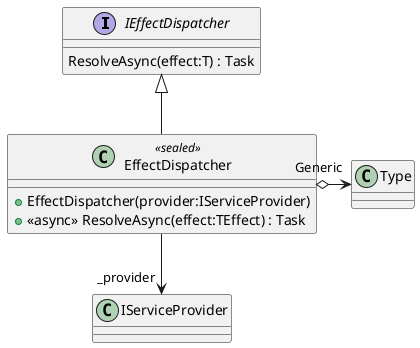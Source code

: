 @startuml
interface IEffectDispatcher {
    ResolveAsync(effect:T) : Task
}
class EffectDispatcher <<sealed>> {
    + EffectDispatcher(provider:IServiceProvider)
    + <<async>> ResolveAsync(effect:TEffect) : Task
}
IEffectDispatcher <|-- EffectDispatcher
EffectDispatcher --> "_provider" IServiceProvider
EffectDispatcher o-> "Generic" Type
@enduml
